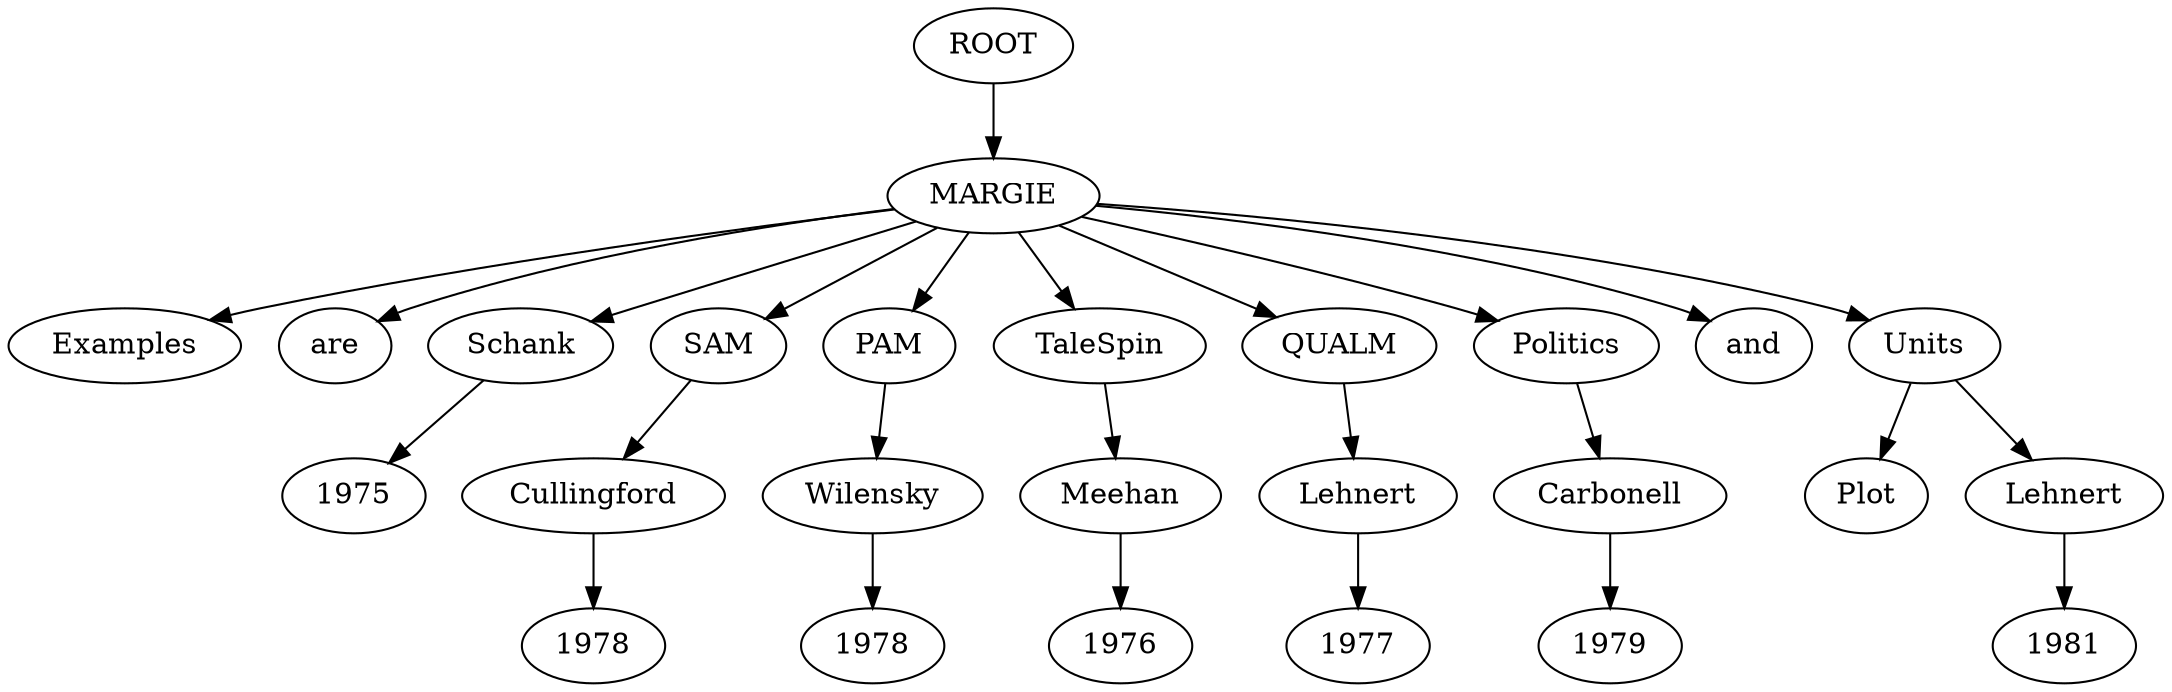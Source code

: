 digraph graph14 {
	node0 [label="ROOT"];
	node1 [label="Examples"];
	node2 [label="are"];
	node3 [label="MARGIE"];
	node5 [label="Schank"];
	node7 [label="1975"];
	node10 [label="SAM"];
	node12 [label="Cullingford"];
	node14 [label="1978"];
	node17 [label="PAM"];
	node19 [label="Wilensky"];
	node21 [label="1978"];
	node24 [label="TaleSpin"];
	node26 [label="Meehan"];
	node28 [label="1976"];
	node31 [label="QUALM"];
	node33 [label="Lehnert"];
	node35 [label="1977"];
	node38 [label="Politics"];
	node40 [label="Carbonell"];
	node42 [label="1979"];
	node45 [label="and"];
	node46 [label="Plot"];
	node47 [label="Units"];
	node49 [label="Lehnert"];
	node50 [label="1981"];
	node0 -> node3;
	node3 -> node1;
	node3 -> node2;
	node3 -> node5;
	node5 -> node7;
	node3 -> node10;
	node10 -> node12;
	node12 -> node14;
	node3 -> node17;
	node17 -> node19;
	node19 -> node21;
	node3 -> node24;
	node24 -> node26;
	node26 -> node28;
	node3 -> node31;
	node31 -> node33;
	node33 -> node35;
	node3 -> node38;
	node38 -> node40;
	node40 -> node42;
	node3 -> node45;
	node47 -> node46;
	node3 -> node47;
	node47 -> node49;
	node49 -> node50;
}
